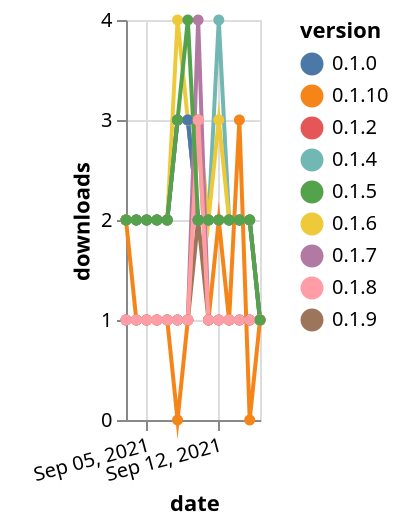 {"$schema": "https://vega.github.io/schema/vega-lite/v5.json", "description": "A simple bar chart with embedded data.", "data": {"values": [{"date": "2021-09-03", "total": 1766, "delta": 2, "version": "0.1.2"}, {"date": "2021-09-04", "total": 1768, "delta": 2, "version": "0.1.2"}, {"date": "2021-09-05", "total": 1770, "delta": 2, "version": "0.1.2"}, {"date": "2021-09-06", "total": 1772, "delta": 2, "version": "0.1.2"}, {"date": "2021-09-07", "total": 1774, "delta": 2, "version": "0.1.2"}, {"date": "2021-09-08", "total": 1777, "delta": 3, "version": "0.1.2"}, {"date": "2021-09-09", "total": 1780, "delta": 3, "version": "0.1.2"}, {"date": "2021-09-10", "total": 1782, "delta": 2, "version": "0.1.2"}, {"date": "2021-09-11", "total": 1784, "delta": 2, "version": "0.1.2"}, {"date": "2021-09-12", "total": 1786, "delta": 2, "version": "0.1.2"}, {"date": "2021-09-13", "total": 1788, "delta": 2, "version": "0.1.2"}, {"date": "2021-09-14", "total": 1790, "delta": 2, "version": "0.1.2"}, {"date": "2021-09-15", "total": 1792, "delta": 2, "version": "0.1.2"}, {"date": "2021-09-16", "total": 1793, "delta": 1, "version": "0.1.2"}, {"date": "2021-09-03", "total": 1776, "delta": 2, "version": "0.1.4"}, {"date": "2021-09-04", "total": 1778, "delta": 2, "version": "0.1.4"}, {"date": "2021-09-05", "total": 1780, "delta": 2, "version": "0.1.4"}, {"date": "2021-09-06", "total": 1782, "delta": 2, "version": "0.1.4"}, {"date": "2021-09-07", "total": 1784, "delta": 2, "version": "0.1.4"}, {"date": "2021-09-08", "total": 1787, "delta": 3, "version": "0.1.4"}, {"date": "2021-09-09", "total": 1790, "delta": 3, "version": "0.1.4"}, {"date": "2021-09-10", "total": 1792, "delta": 2, "version": "0.1.4"}, {"date": "2021-09-11", "total": 1794, "delta": 2, "version": "0.1.4"}, {"date": "2021-09-12", "total": 1798, "delta": 4, "version": "0.1.4"}, {"date": "2021-09-13", "total": 1800, "delta": 2, "version": "0.1.4"}, {"date": "2021-09-14", "total": 1802, "delta": 2, "version": "0.1.4"}, {"date": "2021-09-15", "total": 1804, "delta": 2, "version": "0.1.4"}, {"date": "2021-09-16", "total": 1805, "delta": 1, "version": "0.1.4"}, {"date": "2021-09-03", "total": 168, "delta": 1, "version": "0.1.9"}, {"date": "2021-09-04", "total": 169, "delta": 1, "version": "0.1.9"}, {"date": "2021-09-05", "total": 170, "delta": 1, "version": "0.1.9"}, {"date": "2021-09-06", "total": 171, "delta": 1, "version": "0.1.9"}, {"date": "2021-09-07", "total": 172, "delta": 1, "version": "0.1.9"}, {"date": "2021-09-08", "total": 173, "delta": 1, "version": "0.1.9"}, {"date": "2021-09-09", "total": 174, "delta": 1, "version": "0.1.9"}, {"date": "2021-09-10", "total": 176, "delta": 2, "version": "0.1.9"}, {"date": "2021-09-11", "total": 177, "delta": 1, "version": "0.1.9"}, {"date": "2021-09-12", "total": 178, "delta": 1, "version": "0.1.9"}, {"date": "2021-09-13", "total": 179, "delta": 1, "version": "0.1.9"}, {"date": "2021-09-14", "total": 180, "delta": 1, "version": "0.1.9"}, {"date": "2021-09-15", "total": 181, "delta": 1, "version": "0.1.9"}, {"date": "2021-09-16", "total": 182, "delta": 1, "version": "0.1.9"}, {"date": "2021-09-03", "total": 1874, "delta": 2, "version": "0.1.6"}, {"date": "2021-09-04", "total": 1876, "delta": 2, "version": "0.1.6"}, {"date": "2021-09-05", "total": 1878, "delta": 2, "version": "0.1.6"}, {"date": "2021-09-06", "total": 1880, "delta": 2, "version": "0.1.6"}, {"date": "2021-09-07", "total": 1882, "delta": 2, "version": "0.1.6"}, {"date": "2021-09-08", "total": 1886, "delta": 4, "version": "0.1.6"}, {"date": "2021-09-09", "total": 1889, "delta": 3, "version": "0.1.6"}, {"date": "2021-09-10", "total": 1892, "delta": 3, "version": "0.1.6"}, {"date": "2021-09-11", "total": 1894, "delta": 2, "version": "0.1.6"}, {"date": "2021-09-12", "total": 1897, "delta": 3, "version": "0.1.6"}, {"date": "2021-09-13", "total": 1899, "delta": 2, "version": "0.1.6"}, {"date": "2021-09-14", "total": 1901, "delta": 2, "version": "0.1.6"}, {"date": "2021-09-15", "total": 1903, "delta": 2, "version": "0.1.6"}, {"date": "2021-09-16", "total": 1904, "delta": 1, "version": "0.1.6"}, {"date": "2021-09-03", "total": 1826, "delta": 2, "version": "0.1.0"}, {"date": "2021-09-04", "total": 1828, "delta": 2, "version": "0.1.0"}, {"date": "2021-09-05", "total": 1830, "delta": 2, "version": "0.1.0"}, {"date": "2021-09-06", "total": 1832, "delta": 2, "version": "0.1.0"}, {"date": "2021-09-07", "total": 1834, "delta": 2, "version": "0.1.0"}, {"date": "2021-09-08", "total": 1837, "delta": 3, "version": "0.1.0"}, {"date": "2021-09-09", "total": 1840, "delta": 3, "version": "0.1.0"}, {"date": "2021-09-10", "total": 1842, "delta": 2, "version": "0.1.0"}, {"date": "2021-09-11", "total": 1844, "delta": 2, "version": "0.1.0"}, {"date": "2021-09-12", "total": 1846, "delta": 2, "version": "0.1.0"}, {"date": "2021-09-13", "total": 1848, "delta": 2, "version": "0.1.0"}, {"date": "2021-09-14", "total": 1850, "delta": 2, "version": "0.1.0"}, {"date": "2021-09-15", "total": 1852, "delta": 2, "version": "0.1.0"}, {"date": "2021-09-16", "total": 1853, "delta": 1, "version": "0.1.0"}, {"date": "2021-09-03", "total": 358, "delta": 1, "version": "0.1.7"}, {"date": "2021-09-04", "total": 359, "delta": 1, "version": "0.1.7"}, {"date": "2021-09-05", "total": 360, "delta": 1, "version": "0.1.7"}, {"date": "2021-09-06", "total": 361, "delta": 1, "version": "0.1.7"}, {"date": "2021-09-07", "total": 362, "delta": 1, "version": "0.1.7"}, {"date": "2021-09-08", "total": 363, "delta": 1, "version": "0.1.7"}, {"date": "2021-09-09", "total": 364, "delta": 1, "version": "0.1.7"}, {"date": "2021-09-10", "total": 368, "delta": 4, "version": "0.1.7"}, {"date": "2021-09-11", "total": 369, "delta": 1, "version": "0.1.7"}, {"date": "2021-09-12", "total": 370, "delta": 1, "version": "0.1.7"}, {"date": "2021-09-13", "total": 371, "delta": 1, "version": "0.1.7"}, {"date": "2021-09-14", "total": 372, "delta": 1, "version": "0.1.7"}, {"date": "2021-09-15", "total": 373, "delta": 1, "version": "0.1.7"}, {"date": "2021-09-16", "total": 374, "delta": 1, "version": "0.1.7"}, {"date": "2021-09-03", "total": 216, "delta": 2, "version": "0.1.10"}, {"date": "2021-09-04", "total": 217, "delta": 1, "version": "0.1.10"}, {"date": "2021-09-05", "total": 218, "delta": 1, "version": "0.1.10"}, {"date": "2021-09-06", "total": 219, "delta": 1, "version": "0.1.10"}, {"date": "2021-09-07", "total": 220, "delta": 1, "version": "0.1.10"}, {"date": "2021-09-08", "total": 220, "delta": 0, "version": "0.1.10"}, {"date": "2021-09-09", "total": 221, "delta": 1, "version": "0.1.10"}, {"date": "2021-09-10", "total": 224, "delta": 3, "version": "0.1.10"}, {"date": "2021-09-11", "total": 225, "delta": 1, "version": "0.1.10"}, {"date": "2021-09-12", "total": 227, "delta": 2, "version": "0.1.10"}, {"date": "2021-09-13", "total": 228, "delta": 1, "version": "0.1.10"}, {"date": "2021-09-14", "total": 231, "delta": 3, "version": "0.1.10"}, {"date": "2021-09-15", "total": 231, "delta": 0, "version": "0.1.10"}, {"date": "2021-09-16", "total": 232, "delta": 1, "version": "0.1.10"}, {"date": "2021-09-03", "total": 243, "delta": 1, "version": "0.1.8"}, {"date": "2021-09-04", "total": 244, "delta": 1, "version": "0.1.8"}, {"date": "2021-09-05", "total": 245, "delta": 1, "version": "0.1.8"}, {"date": "2021-09-06", "total": 246, "delta": 1, "version": "0.1.8"}, {"date": "2021-09-07", "total": 247, "delta": 1, "version": "0.1.8"}, {"date": "2021-09-08", "total": 248, "delta": 1, "version": "0.1.8"}, {"date": "2021-09-09", "total": 249, "delta": 1, "version": "0.1.8"}, {"date": "2021-09-10", "total": 252, "delta": 3, "version": "0.1.8"}, {"date": "2021-09-11", "total": 253, "delta": 1, "version": "0.1.8"}, {"date": "2021-09-12", "total": 254, "delta": 1, "version": "0.1.8"}, {"date": "2021-09-13", "total": 255, "delta": 1, "version": "0.1.8"}, {"date": "2021-09-14", "total": 256, "delta": 1, "version": "0.1.8"}, {"date": "2021-09-15", "total": 257, "delta": 1, "version": "0.1.8"}, {"date": "2021-09-16", "total": 258, "delta": 1, "version": "0.1.8"}, {"date": "2021-09-03", "total": 1768, "delta": 2, "version": "0.1.5"}, {"date": "2021-09-04", "total": 1770, "delta": 2, "version": "0.1.5"}, {"date": "2021-09-05", "total": 1772, "delta": 2, "version": "0.1.5"}, {"date": "2021-09-06", "total": 1774, "delta": 2, "version": "0.1.5"}, {"date": "2021-09-07", "total": 1776, "delta": 2, "version": "0.1.5"}, {"date": "2021-09-08", "total": 1779, "delta": 3, "version": "0.1.5"}, {"date": "2021-09-09", "total": 1783, "delta": 4, "version": "0.1.5"}, {"date": "2021-09-10", "total": 1785, "delta": 2, "version": "0.1.5"}, {"date": "2021-09-11", "total": 1787, "delta": 2, "version": "0.1.5"}, {"date": "2021-09-12", "total": 1789, "delta": 2, "version": "0.1.5"}, {"date": "2021-09-13", "total": 1791, "delta": 2, "version": "0.1.5"}, {"date": "2021-09-14", "total": 1793, "delta": 2, "version": "0.1.5"}, {"date": "2021-09-15", "total": 1795, "delta": 2, "version": "0.1.5"}, {"date": "2021-09-16", "total": 1796, "delta": 1, "version": "0.1.5"}]}, "width": "container", "mark": {"type": "line", "point": {"filled": true}}, "encoding": {"x": {"field": "date", "type": "temporal", "timeUnit": "yearmonthdate", "title": "date", "axis": {"labelAngle": -15}}, "y": {"field": "delta", "type": "quantitative", "title": "downloads"}, "color": {"field": "version", "type": "nominal"}, "tooltip": {"field": "delta"}}}